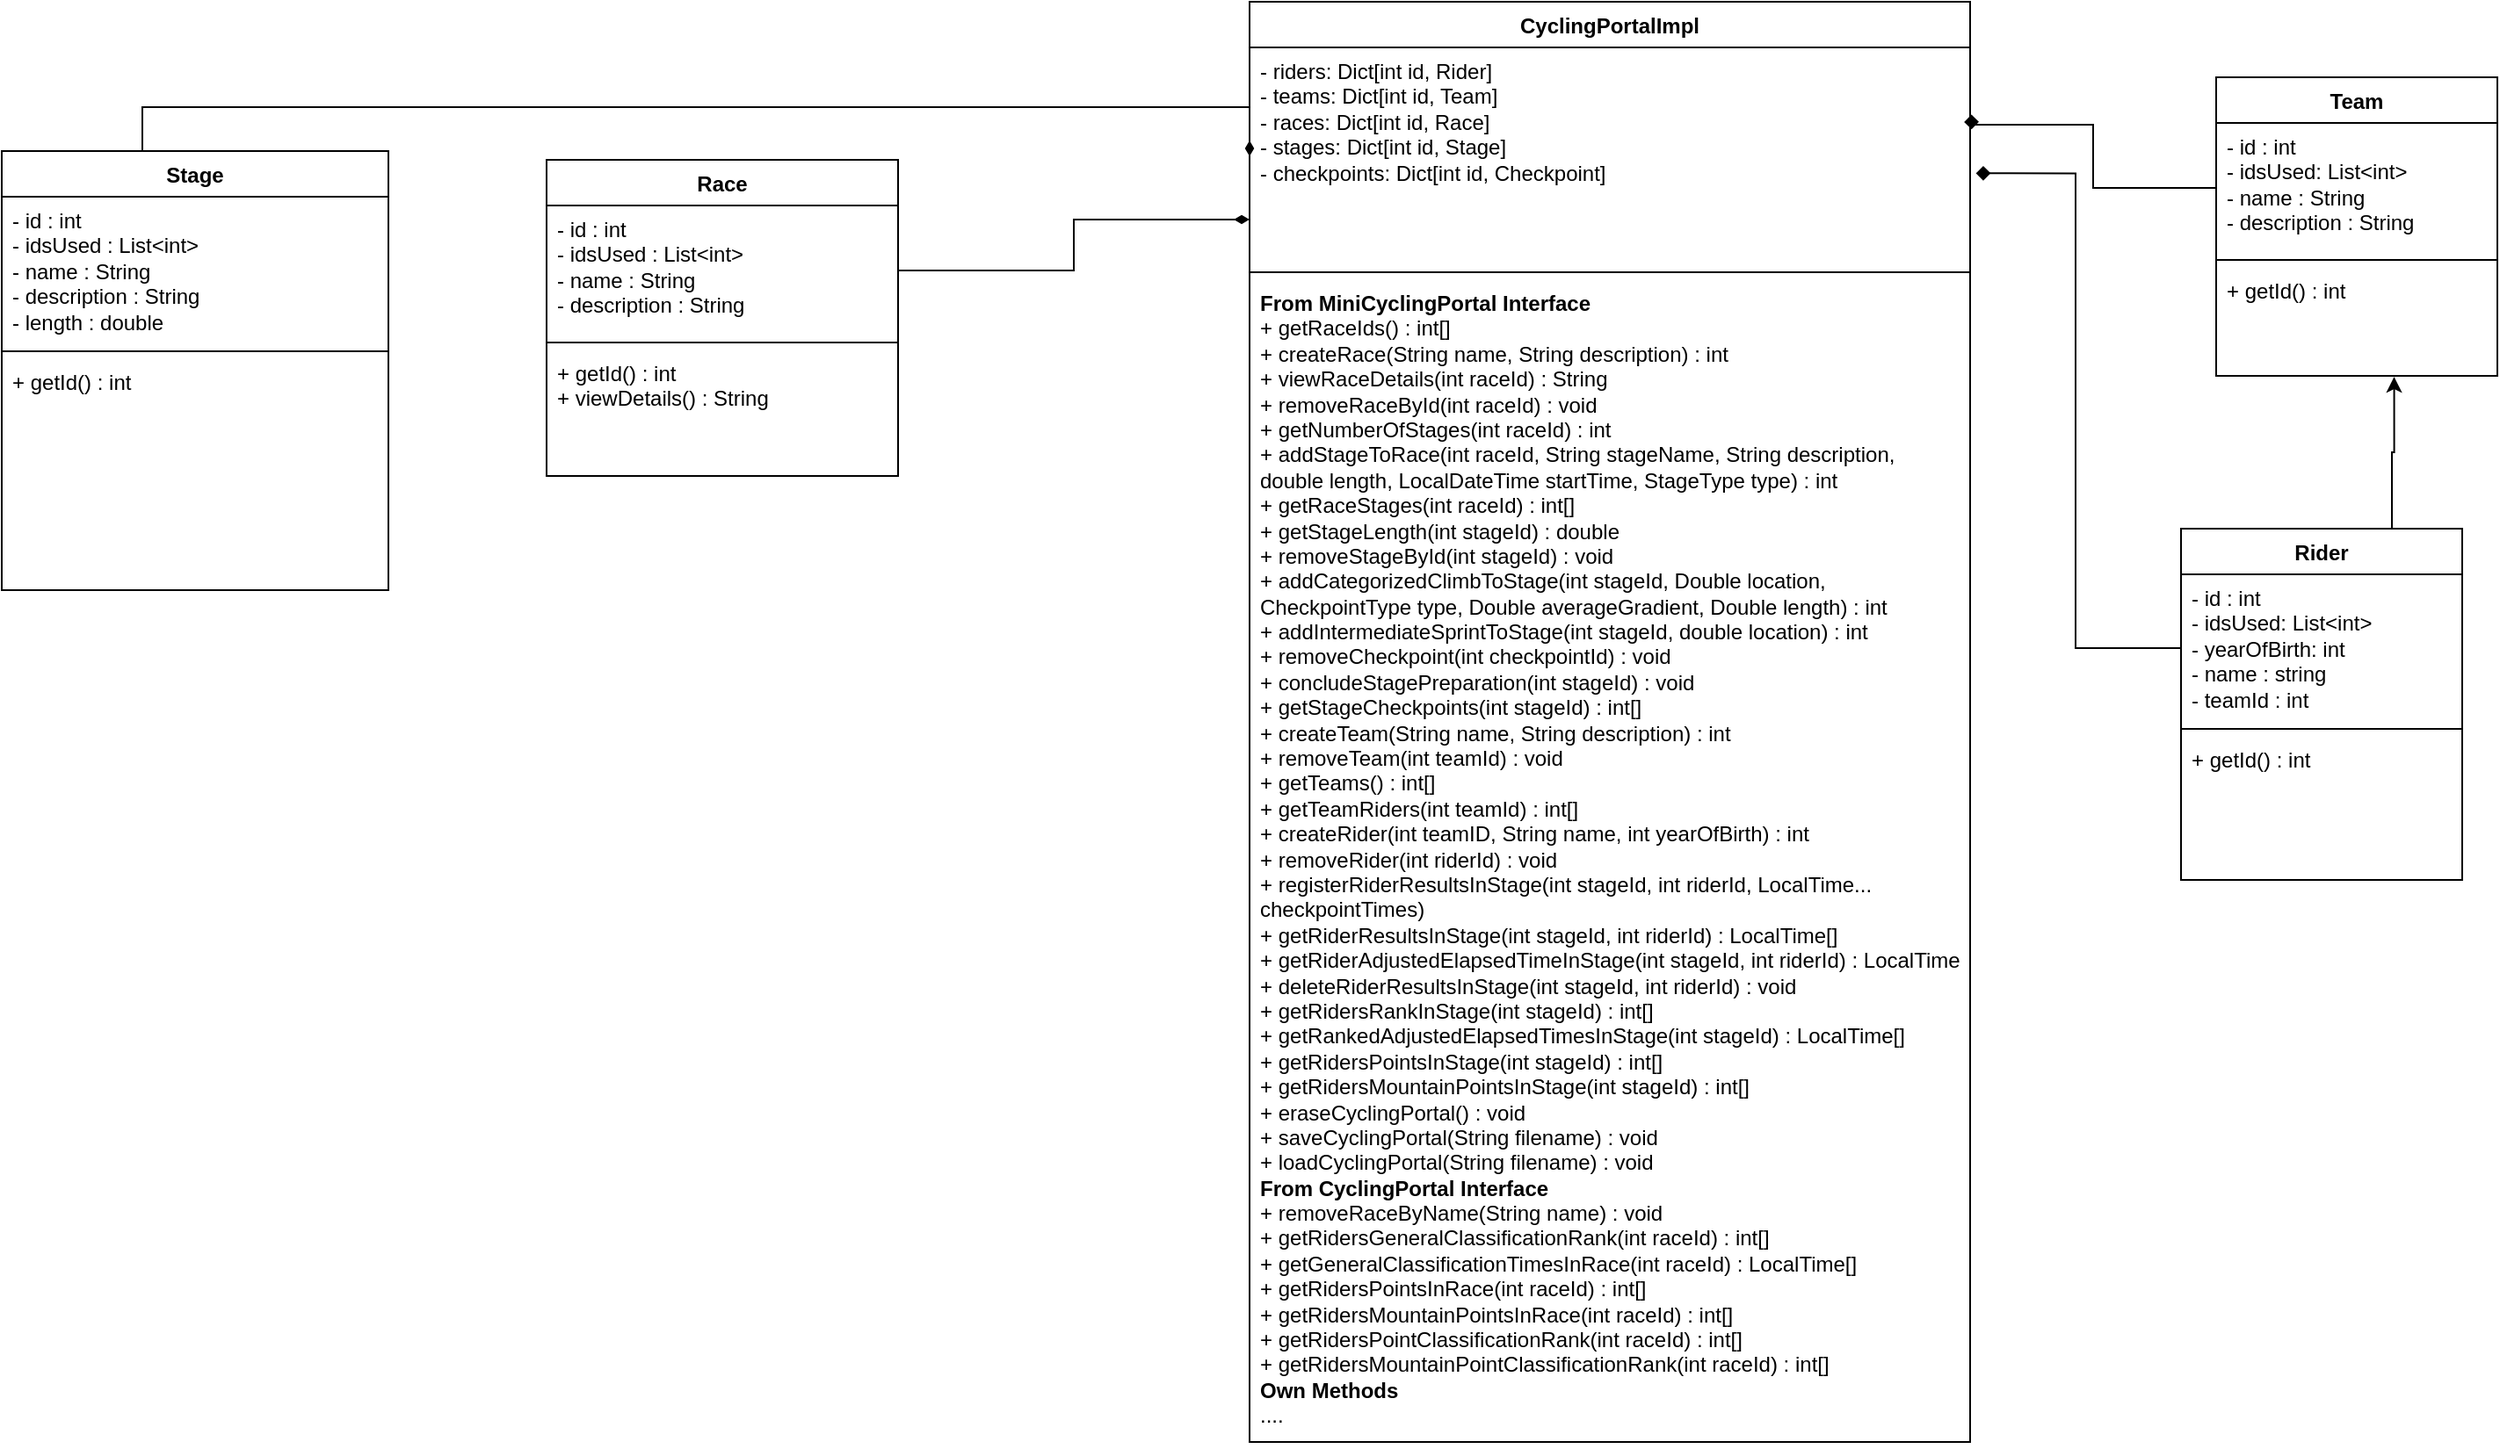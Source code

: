 <mxfile version="23.1.6" type="device">
  <diagram name="Page-1" id="arwjkRtwd51AYSBVNWPB">
    <mxGraphModel dx="1967" dy="762" grid="1" gridSize="10" guides="1" tooltips="1" connect="1" arrows="1" fold="1" page="1" pageScale="1" pageWidth="827" pageHeight="1169" math="0" shadow="0">
      <root>
        <mxCell id="0" />
        <mxCell id="1" parent="0" />
        <mxCell id="-D5_AwQAN93aYBhY4414-1" value="CyclingPortalImpl" style="swimlane;fontStyle=1;align=center;verticalAlign=top;childLayout=stackLayout;horizontal=1;startSize=26;horizontalStack=0;resizeParent=1;resizeParentMax=0;resizeLast=0;collapsible=1;marginBottom=0;whiteSpace=wrap;html=1;" parent="1" vertex="1">
          <mxGeometry x="210" y="70" width="410" height="820" as="geometry" />
        </mxCell>
        <mxCell id="-D5_AwQAN93aYBhY4414-2" value="- riders: Dict[int id, Rider]&lt;br&gt;- teams: Dict[int id, Team]&lt;br&gt;- races: Dict[int id, Race]&lt;br&gt;- stages: Dict[int id, Stage]&lt;br&gt;- checkpoints: Dict[int id, Checkpoint]&lt;br&gt;&lt;div&gt;&lt;br&gt;&lt;/div&gt;" style="text;strokeColor=none;fillColor=none;align=left;verticalAlign=top;spacingLeft=4;spacingRight=4;overflow=hidden;rotatable=0;points=[[0,0.5],[1,0.5]];portConstraint=eastwest;whiteSpace=wrap;html=1;" parent="-D5_AwQAN93aYBhY4414-1" vertex="1">
          <mxGeometry y="26" width="410" height="124" as="geometry" />
        </mxCell>
        <mxCell id="-D5_AwQAN93aYBhY4414-3" value="" style="line;strokeWidth=1;fillColor=none;align=left;verticalAlign=middle;spacingTop=-1;spacingLeft=3;spacingRight=3;rotatable=0;labelPosition=right;points=[];portConstraint=eastwest;strokeColor=inherit;" parent="-D5_AwQAN93aYBhY4414-1" vertex="1">
          <mxGeometry y="150" width="410" height="8" as="geometry" />
        </mxCell>
        <mxCell id="-D5_AwQAN93aYBhY4414-4" value="&lt;b&gt;From MiniCyclingPortal Interface&lt;/b&gt;&lt;br&gt;+&amp;nbsp;getRaceIds() : int[]&lt;div&gt;+&amp;nbsp;createRace(String name, String description) : int&lt;/div&gt;&lt;div&gt;+&amp;nbsp;viewRaceDetails(int raceId) : String&lt;/div&gt;&lt;div&gt;+&amp;nbsp;removeRaceById(int raceId) : void&lt;/div&gt;&lt;div&gt;+ getNumberOfStages(int raceId) : int&lt;/div&gt;&lt;div&gt;+&amp;nbsp;addStageToRace(int raceId, String stageName, String description, double length, LocalDateTime startTime, StageType type) : int&lt;br&gt;+&amp;nbsp;getRaceStages(int raceId) : int[]&lt;/div&gt;&lt;div&gt;+&amp;nbsp;getStageLength(int stageId) : double&lt;/div&gt;&lt;div&gt;+&amp;nbsp;removeStageById(int stageId) : void&lt;/div&gt;&lt;div&gt;+&amp;nbsp;addCategorizedClimbToStage(int stageId, Double location, CheckpointType type, Double averageGradient,&amp;nbsp;&lt;span style=&quot;background-color: initial;&quot;&gt;Double length) : int&lt;/span&gt;&lt;/div&gt;&lt;div&gt;+&amp;nbsp;addIntermediateSprintToStage(int stageId, double location) : int&lt;/div&gt;&lt;div&gt;+&amp;nbsp;removeCheckpoint(int checkpointId) : void&lt;br&gt;+&amp;nbsp;concludeStagePreparation(int stageId) : void&lt;/div&gt;&lt;div&gt;+&amp;nbsp;getStageCheckpoints(int stageId) : int[]&lt;/div&gt;&lt;div&gt;+&amp;nbsp;createTeam(String name, String description) : int&lt;/div&gt;&lt;div&gt;+&amp;nbsp;removeTeam(int teamId) : void&lt;/div&gt;&lt;div&gt;+&amp;nbsp;getTeams() : int[]&lt;/div&gt;&lt;div&gt;+&amp;nbsp;getTeamRiders(int teamId) : int[]&lt;/div&gt;&lt;div&gt;+&amp;nbsp;createRider(int teamID, String name, int yearOfBirth) : int&lt;/div&gt;&lt;div&gt;+&amp;nbsp;removeRider(int riderId) : void&lt;/div&gt;&lt;div&gt;+&amp;nbsp;registerRiderResultsInStage(int stageId, int riderId, LocalTime... checkpointTimes)&lt;br&gt;+&amp;nbsp;getRiderResultsInStage(int stageId, int riderId) : LocalTime[]&lt;/div&gt;&lt;div&gt;+&amp;nbsp;getRiderAdjustedElapsedTimeInStage(int stageId, int riderId) : LocalTime&lt;/div&gt;&lt;div&gt;+&amp;nbsp;deleteRiderResultsInStage(int stageId, int riderId) : void&lt;/div&gt;&lt;div&gt;+&amp;nbsp;getRidersRankInStage(int stageId) : int[]&lt;/div&gt;&lt;div&gt;+&amp;nbsp;getRankedAdjustedElapsedTimesInStage(int stageId) : LocalTime[]&lt;/div&gt;&lt;div&gt;+&amp;nbsp;getRidersPointsInStage(int stageId) : int[]&lt;br&gt;+&amp;nbsp;getRidersMountainPointsInStage(int stageId) : int[]&lt;/div&gt;&lt;div&gt;+&amp;nbsp;eraseCyclingPortal() : void&lt;/div&gt;&lt;div&gt;+&amp;nbsp;saveCyclingPortal(String filename) : void&lt;/div&gt;&lt;div&gt;+&amp;nbsp;loadCyclingPortal(String filename) : void&lt;/div&gt;&lt;div&gt;&lt;b&gt;From CyclingPortal&lt;/b&gt;&amp;nbsp;&lt;b&gt;Interface&lt;/b&gt;&lt;/div&gt;&lt;div&gt;+&amp;nbsp;removeRaceByName(String name) : void&lt;/div&gt;&lt;div&gt;+&amp;nbsp;getRidersGeneralClassificationRank(int raceId) : int[]&lt;/div&gt;&lt;div&gt;+&amp;nbsp;getGeneralClassificationTimesInRace(int raceId) : LocalTime[]&lt;/div&gt;&lt;div&gt;+&amp;nbsp;getRidersPointsInRace(int raceId) : int[]&lt;/div&gt;&lt;div&gt;+&amp;nbsp;getRidersMountainPointsInRace(int raceId) : int[]&lt;/div&gt;&lt;div&gt;+&amp;nbsp;getRidersPointClassificationRank(int raceId) : int[]&lt;/div&gt;&lt;div&gt;+&amp;nbsp;getRidersMountainPointClassificationRank(int raceId) : int[]&lt;/div&gt;&lt;div&gt;&lt;b&gt;Own Methods&lt;/b&gt;&lt;/div&gt;&lt;div&gt;....&lt;/div&gt;&lt;div&gt;&lt;br&gt;&lt;/div&gt;" style="text;strokeColor=none;fillColor=none;align=left;verticalAlign=top;spacingLeft=4;spacingRight=4;overflow=hidden;rotatable=0;points=[[0,0.5],[1,0.5]];portConstraint=eastwest;whiteSpace=wrap;html=1;" parent="-D5_AwQAN93aYBhY4414-1" vertex="1">
          <mxGeometry y="158" width="410" height="662" as="geometry" />
        </mxCell>
        <mxCell id="SZXmGyQFNp5eZEDVhCkV-1" value="Team" style="swimlane;fontStyle=1;align=center;verticalAlign=top;childLayout=stackLayout;horizontal=1;startSize=26;horizontalStack=0;resizeParent=1;resizeParentMax=0;resizeLast=0;collapsible=1;marginBottom=0;whiteSpace=wrap;html=1;" parent="1" vertex="1">
          <mxGeometry x="760" y="113" width="160" height="170" as="geometry" />
        </mxCell>
        <mxCell id="SZXmGyQFNp5eZEDVhCkV-2" value="- id&amp;nbsp;: int&lt;br&gt;- idsUsed: List&amp;lt;int&amp;gt;&lt;br&gt;- name : String&lt;br&gt;- description : String" style="text;strokeColor=none;fillColor=none;align=left;verticalAlign=top;spacingLeft=4;spacingRight=4;overflow=hidden;rotatable=0;points=[[0,0.5],[1,0.5]];portConstraint=eastwest;whiteSpace=wrap;html=1;" parent="SZXmGyQFNp5eZEDVhCkV-1" vertex="1">
          <mxGeometry y="26" width="160" height="74" as="geometry" />
        </mxCell>
        <mxCell id="SZXmGyQFNp5eZEDVhCkV-3" value="" style="line;strokeWidth=1;fillColor=none;align=left;verticalAlign=middle;spacingTop=-1;spacingLeft=3;spacingRight=3;rotatable=0;labelPosition=right;points=[];portConstraint=eastwest;strokeColor=inherit;" parent="SZXmGyQFNp5eZEDVhCkV-1" vertex="1">
          <mxGeometry y="100" width="160" height="8" as="geometry" />
        </mxCell>
        <mxCell id="SZXmGyQFNp5eZEDVhCkV-4" value="+ getId() : int&lt;div&gt;&lt;br/&gt;&lt;/div&gt;" style="text;strokeColor=none;fillColor=none;align=left;verticalAlign=top;spacingLeft=4;spacingRight=4;overflow=hidden;rotatable=0;points=[[0,0.5],[1,0.5]];portConstraint=eastwest;whiteSpace=wrap;html=1;" parent="SZXmGyQFNp5eZEDVhCkV-1" vertex="1">
          <mxGeometry y="108" width="160" height="62" as="geometry" />
        </mxCell>
        <mxCell id="SZXmGyQFNp5eZEDVhCkV-5" value="Rider" style="swimlane;fontStyle=1;align=center;verticalAlign=top;childLayout=stackLayout;horizontal=1;startSize=26;horizontalStack=0;resizeParent=1;resizeParentMax=0;resizeLast=0;collapsible=1;marginBottom=0;whiteSpace=wrap;html=1;" parent="1" vertex="1">
          <mxGeometry x="740" y="370" width="160" height="200" as="geometry" />
        </mxCell>
        <mxCell id="SZXmGyQFNp5eZEDVhCkV-6" value="- id : int&lt;br&gt;- idsUsed: List&amp;lt;int&amp;gt;&lt;div&gt;- yearOfBirth: int&lt;/div&gt;&lt;div&gt;- name : string&lt;/div&gt;&lt;div&gt;- teamId : int&lt;/div&gt;" style="text;strokeColor=none;fillColor=none;align=left;verticalAlign=top;spacingLeft=4;spacingRight=4;overflow=hidden;rotatable=0;points=[[0,0.5],[1,0.5]];portConstraint=eastwest;whiteSpace=wrap;html=1;" parent="SZXmGyQFNp5eZEDVhCkV-5" vertex="1">
          <mxGeometry y="26" width="160" height="84" as="geometry" />
        </mxCell>
        <mxCell id="SZXmGyQFNp5eZEDVhCkV-7" value="" style="line;strokeWidth=1;fillColor=none;align=left;verticalAlign=middle;spacingTop=-1;spacingLeft=3;spacingRight=3;rotatable=0;labelPosition=right;points=[];portConstraint=eastwest;strokeColor=inherit;" parent="SZXmGyQFNp5eZEDVhCkV-5" vertex="1">
          <mxGeometry y="110" width="160" height="8" as="geometry" />
        </mxCell>
        <mxCell id="SZXmGyQFNp5eZEDVhCkV-8" value="+ getId() : int" style="text;strokeColor=none;fillColor=none;align=left;verticalAlign=top;spacingLeft=4;spacingRight=4;overflow=hidden;rotatable=0;points=[[0,0.5],[1,0.5]];portConstraint=eastwest;whiteSpace=wrap;html=1;" parent="SZXmGyQFNp5eZEDVhCkV-5" vertex="1">
          <mxGeometry y="118" width="160" height="82" as="geometry" />
        </mxCell>
        <mxCell id="SZXmGyQFNp5eZEDVhCkV-9" style="edgeStyle=orthogonalEdgeStyle;rounded=0;orthogonalLoop=1;jettySize=auto;html=1;exitX=0;exitY=0.5;exitDx=0;exitDy=0;entryX=1.002;entryY=0.376;entryDx=0;entryDy=0;entryPerimeter=0;endArrow=diamond;endFill=1;" parent="1" source="SZXmGyQFNp5eZEDVhCkV-2" target="-D5_AwQAN93aYBhY4414-2" edge="1">
          <mxGeometry relative="1" as="geometry">
            <Array as="points">
              <mxPoint x="690" y="176" />
              <mxPoint x="690" y="140" />
              <mxPoint x="621" y="140" />
            </Array>
          </mxGeometry>
        </mxCell>
        <mxCell id="SZXmGyQFNp5eZEDVhCkV-10" style="edgeStyle=orthogonalEdgeStyle;rounded=0;orthogonalLoop=1;jettySize=auto;html=1;exitX=0;exitY=0.5;exitDx=0;exitDy=0;entryX=1.008;entryY=0.578;entryDx=0;entryDy=0;entryPerimeter=0;endArrow=diamond;endFill=1;" parent="1" source="SZXmGyQFNp5eZEDVhCkV-6" target="-D5_AwQAN93aYBhY4414-2" edge="1">
          <mxGeometry relative="1" as="geometry" />
        </mxCell>
        <mxCell id="SZXmGyQFNp5eZEDVhCkV-11" value="Race" style="swimlane;fontStyle=1;align=center;verticalAlign=top;childLayout=stackLayout;horizontal=1;startSize=26;horizontalStack=0;resizeParent=1;resizeParentMax=0;resizeLast=0;collapsible=1;marginBottom=0;whiteSpace=wrap;html=1;" parent="1" vertex="1">
          <mxGeometry x="-190" y="160" width="200" height="180" as="geometry" />
        </mxCell>
        <mxCell id="SZXmGyQFNp5eZEDVhCkV-12" value="- id : int&lt;br&gt;- idsUsed : List&amp;lt;int&amp;gt;&lt;br&gt;- name : String&lt;br&gt;- description : String" style="text;strokeColor=none;fillColor=none;align=left;verticalAlign=top;spacingLeft=4;spacingRight=4;overflow=hidden;rotatable=0;points=[[0,0.5],[1,0.5]];portConstraint=eastwest;whiteSpace=wrap;html=1;" parent="SZXmGyQFNp5eZEDVhCkV-11" vertex="1">
          <mxGeometry y="26" width="200" height="74" as="geometry" />
        </mxCell>
        <mxCell id="SZXmGyQFNp5eZEDVhCkV-13" value="" style="line;strokeWidth=1;fillColor=none;align=left;verticalAlign=middle;spacingTop=-1;spacingLeft=3;spacingRight=3;rotatable=0;labelPosition=right;points=[];portConstraint=eastwest;strokeColor=inherit;" parent="SZXmGyQFNp5eZEDVhCkV-11" vertex="1">
          <mxGeometry y="100" width="200" height="8" as="geometry" />
        </mxCell>
        <mxCell id="SZXmGyQFNp5eZEDVhCkV-14" value="+ getId() : int&lt;br&gt;+ viewDetails() : String" style="text;strokeColor=none;fillColor=none;align=left;verticalAlign=top;spacingLeft=4;spacingRight=4;overflow=hidden;rotatable=0;points=[[0,0.5],[1,0.5]];portConstraint=eastwest;whiteSpace=wrap;html=1;" parent="SZXmGyQFNp5eZEDVhCkV-11" vertex="1">
          <mxGeometry y="108" width="200" height="72" as="geometry" />
        </mxCell>
        <mxCell id="SZXmGyQFNp5eZEDVhCkV-15" style="edgeStyle=orthogonalEdgeStyle;rounded=0;orthogonalLoop=1;jettySize=auto;html=1;exitX=1;exitY=0.5;exitDx=0;exitDy=0;entryX=0;entryY=0.79;entryDx=0;entryDy=0;entryPerimeter=0;endArrow=diamondThin;endFill=1;" parent="1" source="SZXmGyQFNp5eZEDVhCkV-12" target="-D5_AwQAN93aYBhY4414-2" edge="1">
          <mxGeometry relative="1" as="geometry" />
        </mxCell>
        <mxCell id="SZXmGyQFNp5eZEDVhCkV-17" style="edgeStyle=orthogonalEdgeStyle;rounded=0;orthogonalLoop=1;jettySize=auto;html=1;exitX=0.75;exitY=0;exitDx=0;exitDy=0;entryX=0.633;entryY=1.009;entryDx=0;entryDy=0;entryPerimeter=0;" parent="1" source="SZXmGyQFNp5eZEDVhCkV-5" target="SZXmGyQFNp5eZEDVhCkV-4" edge="1">
          <mxGeometry relative="1" as="geometry" />
        </mxCell>
        <mxCell id="SZXmGyQFNp5eZEDVhCkV-18" value="Stage" style="swimlane;fontStyle=1;align=center;verticalAlign=top;childLayout=stackLayout;horizontal=1;startSize=26;horizontalStack=0;resizeParent=1;resizeParentMax=0;resizeLast=0;collapsible=1;marginBottom=0;whiteSpace=wrap;html=1;" parent="1" vertex="1">
          <mxGeometry x="-500" y="155" width="220" height="250" as="geometry" />
        </mxCell>
        <mxCell id="SZXmGyQFNp5eZEDVhCkV-19" value="- id : int&lt;br&gt;- idsUsed : List&amp;lt;int&amp;gt;&lt;br&gt;- name : String&lt;br&gt;- description : String&lt;br&gt;- length : double" style="text;strokeColor=none;fillColor=none;align=left;verticalAlign=top;spacingLeft=4;spacingRight=4;overflow=hidden;rotatable=0;points=[[0,0.5],[1,0.5]];portConstraint=eastwest;whiteSpace=wrap;html=1;" parent="SZXmGyQFNp5eZEDVhCkV-18" vertex="1">
          <mxGeometry y="26" width="220" height="84" as="geometry" />
        </mxCell>
        <mxCell id="SZXmGyQFNp5eZEDVhCkV-20" value="" style="line;strokeWidth=1;fillColor=none;align=left;verticalAlign=middle;spacingTop=-1;spacingLeft=3;spacingRight=3;rotatable=0;labelPosition=right;points=[];portConstraint=eastwest;strokeColor=inherit;" parent="SZXmGyQFNp5eZEDVhCkV-18" vertex="1">
          <mxGeometry y="110" width="220" height="8" as="geometry" />
        </mxCell>
        <mxCell id="SZXmGyQFNp5eZEDVhCkV-21" value="+ getId() : int&lt;div&gt;&lt;br/&gt;&lt;/div&gt;" style="text;strokeColor=none;fillColor=none;align=left;verticalAlign=top;spacingLeft=4;spacingRight=4;overflow=hidden;rotatable=0;points=[[0,0.5],[1,0.5]];portConstraint=eastwest;whiteSpace=wrap;html=1;" parent="SZXmGyQFNp5eZEDVhCkV-18" vertex="1">
          <mxGeometry y="118" width="220" height="132" as="geometry" />
        </mxCell>
        <mxCell id="SZXmGyQFNp5eZEDVhCkV-22" style="edgeStyle=orthogonalEdgeStyle;rounded=0;orthogonalLoop=1;jettySize=auto;html=1;exitX=0;exitY=0.5;exitDx=0;exitDy=0;entryX=0.5;entryY=0;entryDx=0;entryDy=0;startArrow=diamondThin;startFill=1;endArrow=none;endFill=0;" parent="1" source="-D5_AwQAN93aYBhY4414-2" target="SZXmGyQFNp5eZEDVhCkV-18" edge="1">
          <mxGeometry relative="1" as="geometry">
            <Array as="points">
              <mxPoint x="210" y="130" />
              <mxPoint x="-420" y="130" />
              <mxPoint x="-420" y="155" />
            </Array>
          </mxGeometry>
        </mxCell>
      </root>
    </mxGraphModel>
  </diagram>
</mxfile>
